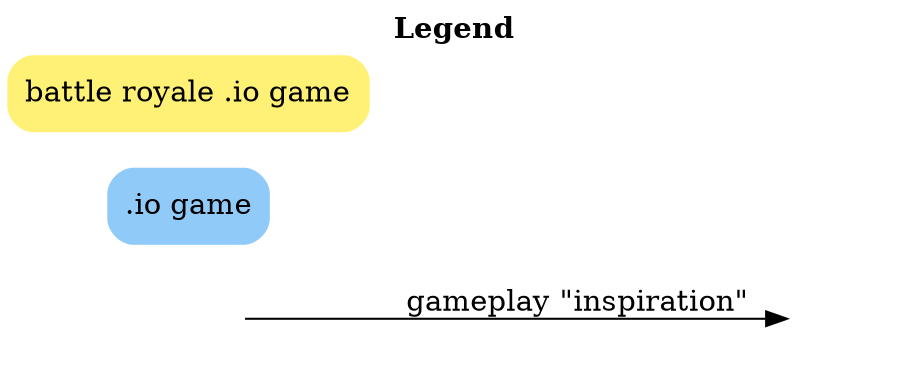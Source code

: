 digraph legend {
	labelloc=t;
    label=<<b>Legend</b>>;
	rankdir=LR;

	a [style=invis]
	b [style=invis];

	".io game" [color="#90caf9", style="rounded, filled", shape=box];
	"battle royale .io game" [color="#fff176", style="rounded, filled", shape=box];

	a -> b [label="gameplay \"inspiration\""];
}
